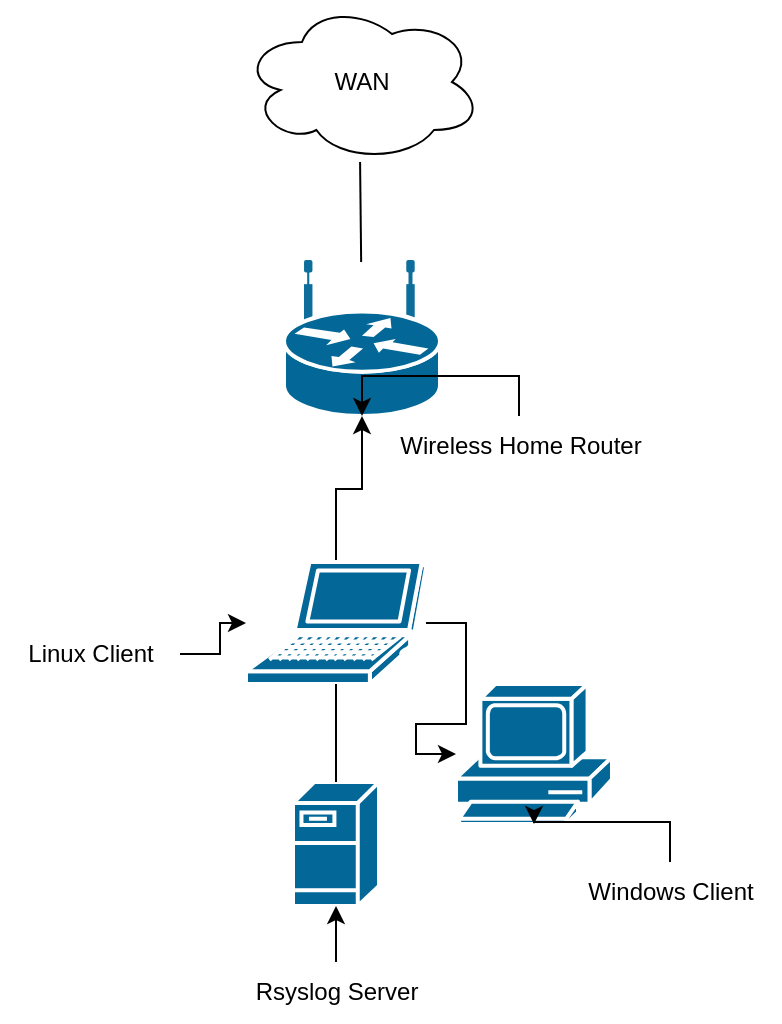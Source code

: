 <mxfile version="20.2.6" type="github">
  <diagram name="Page-1" id="c37626ed-c26b-45fb-9056-f9ebc6bb27b6">
    <mxGraphModel dx="1422" dy="877" grid="1" gridSize="10" guides="1" tooltips="1" connect="1" arrows="1" fold="1" page="1" pageScale="1" pageWidth="1100" pageHeight="850" background="none" math="0" shadow="0">
      <root>
        <mxCell id="0" />
        <mxCell id="1" parent="0" />
        <mxCell id="C619uP3odZ40OXFEFNgw-1" value="" style="shape=mxgraph.cisco.routers.wireless_router;sketch=0;html=1;pointerEvents=1;dashed=0;fillColor=#036897;strokeColor=#ffffff;strokeWidth=2;verticalLabelPosition=bottom;verticalAlign=top;align=center;outlineConnect=0;" vertex="1" parent="1">
          <mxGeometry x="472" y="340" width="78" height="77" as="geometry" />
        </mxCell>
        <mxCell id="C619uP3odZ40OXFEFNgw-2" value="WAN" style="ellipse;shape=cloud;whiteSpace=wrap;html=1;" vertex="1" parent="1">
          <mxGeometry x="451" y="210" width="120" height="80" as="geometry" />
        </mxCell>
        <mxCell id="C619uP3odZ40OXFEFNgw-4" value="" style="endArrow=none;html=1;rounded=0;entryX=0.492;entryY=1;entryDx=0;entryDy=0;entryPerimeter=0;" edge="1" parent="1" source="C619uP3odZ40OXFEFNgw-1" target="C619uP3odZ40OXFEFNgw-2">
          <mxGeometry width="50" height="50" relative="1" as="geometry">
            <mxPoint x="500" y="348" as="sourcePoint" />
            <mxPoint x="550" y="298" as="targetPoint" />
          </mxGeometry>
        </mxCell>
        <mxCell id="C619uP3odZ40OXFEFNgw-16" value="" style="edgeStyle=orthogonalEdgeStyle;rounded=0;orthogonalLoop=1;jettySize=auto;html=1;" edge="1" parent="1" source="C619uP3odZ40OXFEFNgw-5" target="C619uP3odZ40OXFEFNgw-8">
          <mxGeometry relative="1" as="geometry" />
        </mxCell>
        <mxCell id="C619uP3odZ40OXFEFNgw-18" value="" style="edgeStyle=orthogonalEdgeStyle;rounded=0;orthogonalLoop=1;jettySize=auto;html=1;" edge="1" parent="1" source="C619uP3odZ40OXFEFNgw-5" target="C619uP3odZ40OXFEFNgw-1">
          <mxGeometry relative="1" as="geometry" />
        </mxCell>
        <mxCell id="C619uP3odZ40OXFEFNgw-5" value="" style="shape=mxgraph.cisco.computers_and_peripherals.laptop;sketch=0;html=1;pointerEvents=1;dashed=0;fillColor=#036897;strokeColor=#ffffff;strokeWidth=2;verticalLabelPosition=bottom;verticalAlign=top;align=center;outlineConnect=0;" vertex="1" parent="1">
          <mxGeometry x="453" y="490" width="90" height="61" as="geometry" />
        </mxCell>
        <mxCell id="C619uP3odZ40OXFEFNgw-6" value="" style="shape=mxgraph.cisco.servers.fileserver;sketch=0;html=1;pointerEvents=1;dashed=0;fillColor=#036897;strokeColor=#ffffff;strokeWidth=2;verticalLabelPosition=bottom;verticalAlign=top;align=center;outlineConnect=0;" vertex="1" parent="1">
          <mxGeometry x="476.5" y="600" width="43" height="62" as="geometry" />
        </mxCell>
        <mxCell id="C619uP3odZ40OXFEFNgw-8" value="" style="shape=mxgraph.cisco.computers_and_peripherals.pc;sketch=0;html=1;pointerEvents=1;dashed=0;fillColor=#036897;strokeColor=#ffffff;strokeWidth=2;verticalLabelPosition=bottom;verticalAlign=top;align=center;outlineConnect=0;" vertex="1" parent="1">
          <mxGeometry x="558" y="551" width="78" height="70" as="geometry" />
        </mxCell>
        <mxCell id="C619uP3odZ40OXFEFNgw-13" value="" style="endArrow=none;html=1;rounded=0;entryX=0.5;entryY=1;entryDx=0;entryDy=0;entryPerimeter=0;exitX=0.5;exitY=0;exitDx=0;exitDy=0;exitPerimeter=0;" edge="1" parent="1" source="C619uP3odZ40OXFEFNgw-6" target="C619uP3odZ40OXFEFNgw-5">
          <mxGeometry width="50" height="50" relative="1" as="geometry">
            <mxPoint x="473" y="620" as="sourcePoint" />
            <mxPoint x="523" y="570" as="targetPoint" />
          </mxGeometry>
        </mxCell>
        <mxCell id="C619uP3odZ40OXFEFNgw-20" value="" style="edgeStyle=orthogonalEdgeStyle;rounded=0;orthogonalLoop=1;jettySize=auto;html=1;" edge="1" parent="1" source="C619uP3odZ40OXFEFNgw-19" target="C619uP3odZ40OXFEFNgw-6">
          <mxGeometry relative="1" as="geometry" />
        </mxCell>
        <mxCell id="C619uP3odZ40OXFEFNgw-19" value="Rsyslog Server&lt;br&gt;" style="text;html=1;align=center;verticalAlign=middle;resizable=0;points=[];autosize=1;strokeColor=none;fillColor=none;" vertex="1" parent="1">
          <mxGeometry x="448" y="690" width="100" height="30" as="geometry" />
        </mxCell>
        <mxCell id="C619uP3odZ40OXFEFNgw-29" value="" style="edgeStyle=orthogonalEdgeStyle;rounded=0;orthogonalLoop=1;jettySize=auto;html=1;" edge="1" parent="1" source="C619uP3odZ40OXFEFNgw-21" target="C619uP3odZ40OXFEFNgw-8">
          <mxGeometry relative="1" as="geometry" />
        </mxCell>
        <mxCell id="C619uP3odZ40OXFEFNgw-21" value="Windows Client&lt;br&gt;" style="text;html=1;align=center;verticalAlign=middle;resizable=0;points=[];autosize=1;strokeColor=none;fillColor=none;" vertex="1" parent="1">
          <mxGeometry x="610" y="640" width="110" height="30" as="geometry" />
        </mxCell>
        <mxCell id="C619uP3odZ40OXFEFNgw-25" value="" style="edgeStyle=orthogonalEdgeStyle;rounded=0;orthogonalLoop=1;jettySize=auto;html=1;" edge="1" parent="1" source="C619uP3odZ40OXFEFNgw-23" target="C619uP3odZ40OXFEFNgw-5">
          <mxGeometry relative="1" as="geometry" />
        </mxCell>
        <mxCell id="C619uP3odZ40OXFEFNgw-23" value="Linux Client&lt;br&gt;" style="text;html=1;align=center;verticalAlign=middle;resizable=0;points=[];autosize=1;strokeColor=none;fillColor=none;" vertex="1" parent="1">
          <mxGeometry x="330" y="521" width="90" height="30" as="geometry" />
        </mxCell>
        <mxCell id="C619uP3odZ40OXFEFNgw-28" value="" style="edgeStyle=orthogonalEdgeStyle;rounded=0;orthogonalLoop=1;jettySize=auto;html=1;" edge="1" parent="1" source="C619uP3odZ40OXFEFNgw-26" target="C619uP3odZ40OXFEFNgw-1">
          <mxGeometry relative="1" as="geometry" />
        </mxCell>
        <mxCell id="C619uP3odZ40OXFEFNgw-26" value="Wireless Home Router&lt;br&gt;" style="text;html=1;align=center;verticalAlign=middle;resizable=0;points=[];autosize=1;strokeColor=none;fillColor=none;" vertex="1" parent="1">
          <mxGeometry x="519.5" y="417" width="140" height="30" as="geometry" />
        </mxCell>
      </root>
    </mxGraphModel>
  </diagram>
</mxfile>
